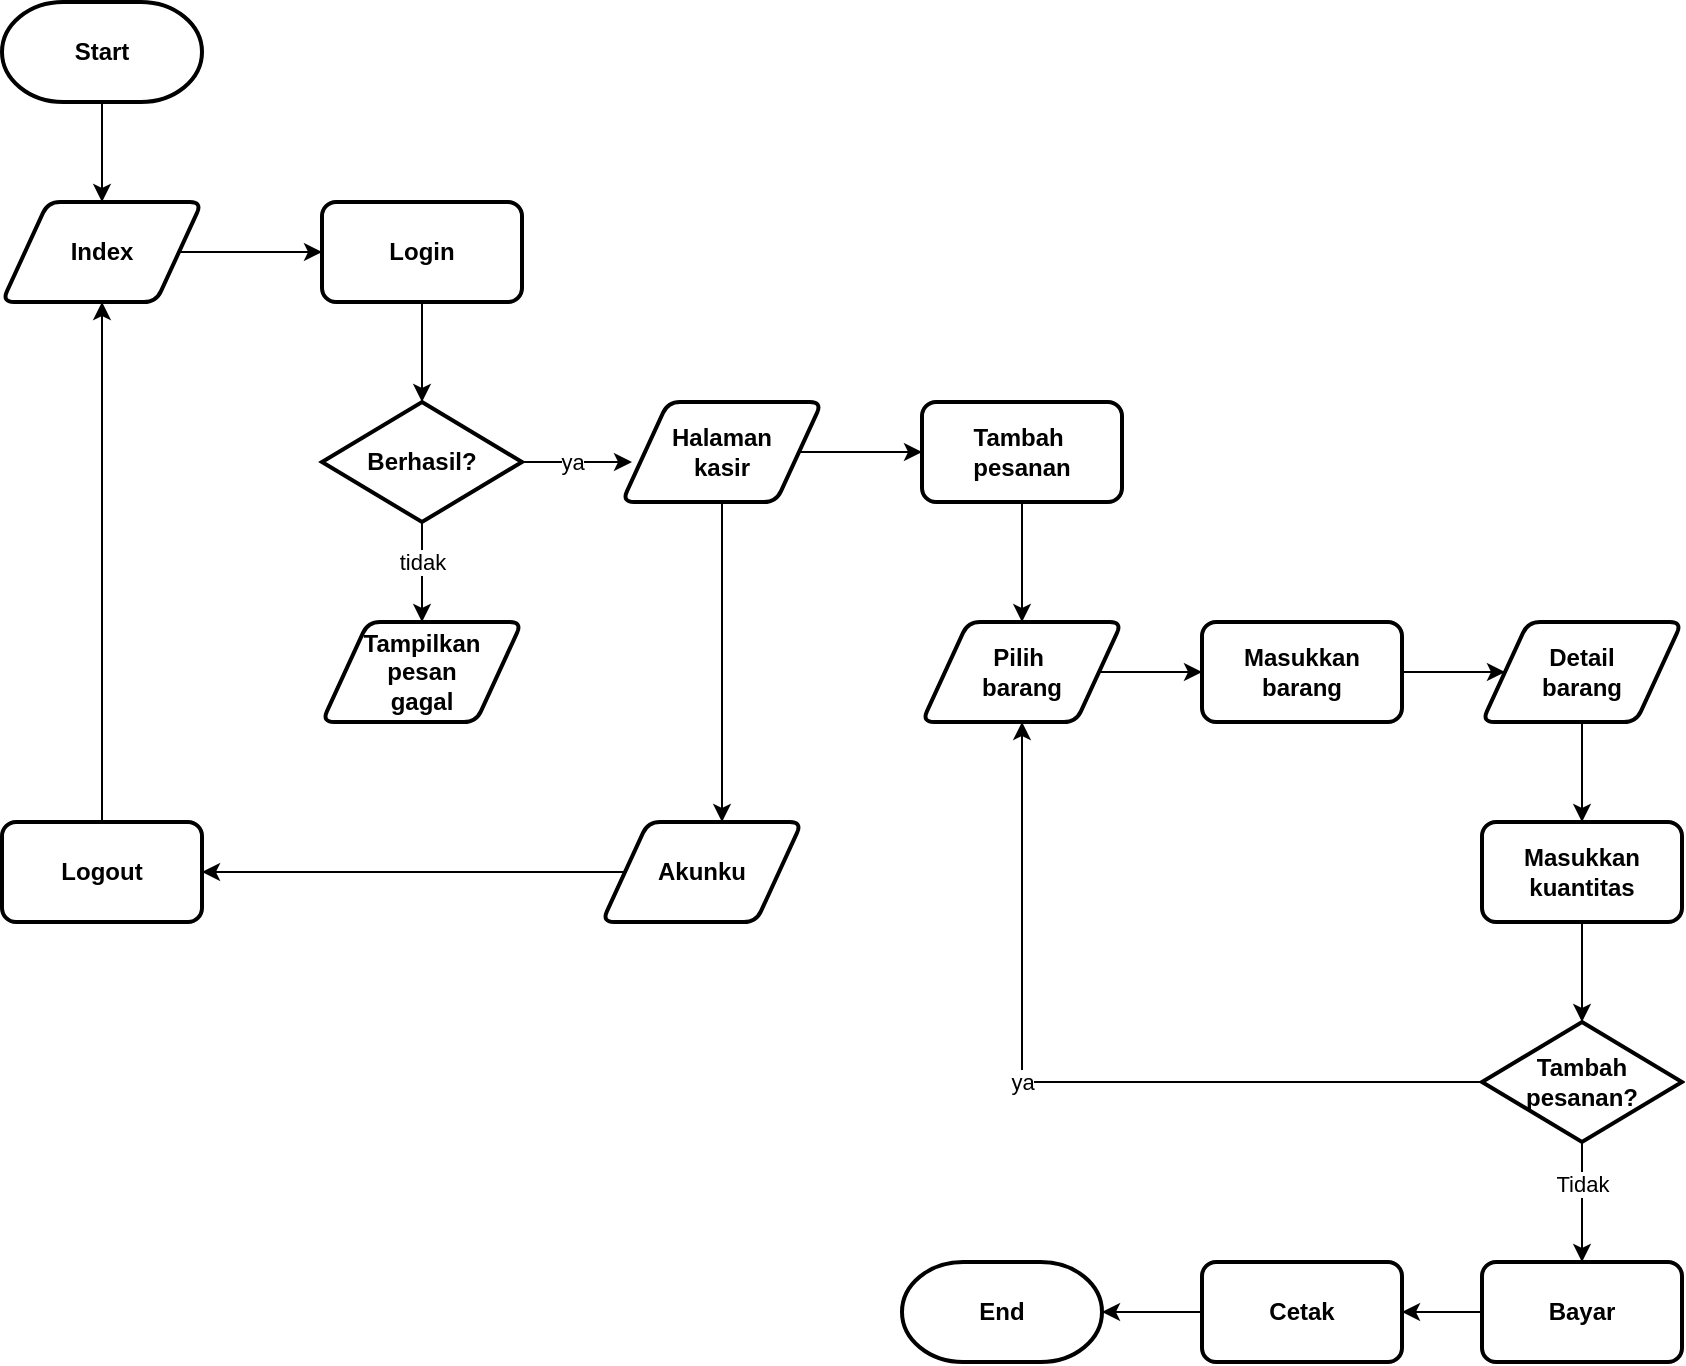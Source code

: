 <mxfile version="22.0.3" type="device">
  <diagram name="Page-1" id="m4SUSa0BbZjWB91ibq3K">
    <mxGraphModel dx="1098" dy="688" grid="1" gridSize="10" guides="1" tooltips="1" connect="1" arrows="1" fold="1" page="1" pageScale="1" pageWidth="850" pageHeight="1100" math="0" shadow="0">
      <root>
        <mxCell id="0" />
        <mxCell id="1" parent="0" />
        <mxCell id="5PGWAREgS4EiwPGCVfaD-17" style="edgeStyle=orthogonalEdgeStyle;rounded=0;orthogonalLoop=1;jettySize=auto;html=1;entryX=0.5;entryY=0;entryDx=0;entryDy=0;" edge="1" parent="1" source="5PGWAREgS4EiwPGCVfaD-1" target="5PGWAREgS4EiwPGCVfaD-2">
          <mxGeometry relative="1" as="geometry" />
        </mxCell>
        <mxCell id="5PGWAREgS4EiwPGCVfaD-1" value="&lt;b&gt;Start&lt;/b&gt;" style="strokeWidth=2;html=1;shape=mxgraph.flowchart.terminator;whiteSpace=wrap;" vertex="1" parent="1">
          <mxGeometry x="40" y="40" width="100" height="50" as="geometry" />
        </mxCell>
        <mxCell id="5PGWAREgS4EiwPGCVfaD-18" value="" style="edgeStyle=orthogonalEdgeStyle;rounded=0;orthogonalLoop=1;jettySize=auto;html=1;" edge="1" parent="1" source="5PGWAREgS4EiwPGCVfaD-2" target="5PGWAREgS4EiwPGCVfaD-3">
          <mxGeometry relative="1" as="geometry" />
        </mxCell>
        <mxCell id="5PGWAREgS4EiwPGCVfaD-2" value="&lt;b&gt;Index&lt;/b&gt;" style="shape=parallelogram;html=1;strokeWidth=2;perimeter=parallelogramPerimeter;whiteSpace=wrap;rounded=1;arcSize=12;size=0.23;" vertex="1" parent="1">
          <mxGeometry x="40" y="140" width="100" height="50" as="geometry" />
        </mxCell>
        <mxCell id="5PGWAREgS4EiwPGCVfaD-3" value="&lt;b&gt;Login&lt;/b&gt;" style="rounded=1;whiteSpace=wrap;html=1;absoluteArcSize=1;arcSize=14;strokeWidth=2;" vertex="1" parent="1">
          <mxGeometry x="200" y="140" width="100" height="50" as="geometry" />
        </mxCell>
        <mxCell id="5PGWAREgS4EiwPGCVfaD-21" style="edgeStyle=orthogonalEdgeStyle;rounded=0;orthogonalLoop=1;jettySize=auto;html=1;entryX=0.5;entryY=0;entryDx=0;entryDy=0;" edge="1" parent="1" source="5PGWAREgS4EiwPGCVfaD-4" target="5PGWAREgS4EiwPGCVfaD-9">
          <mxGeometry relative="1" as="geometry" />
        </mxCell>
        <mxCell id="5PGWAREgS4EiwPGCVfaD-31" value="tidak" style="edgeLabel;html=1;align=center;verticalAlign=middle;resizable=0;points=[];" vertex="1" connectable="0" parent="5PGWAREgS4EiwPGCVfaD-21">
          <mxGeometry x="-0.28" y="4" relative="1" as="geometry">
            <mxPoint x="-4" y="2" as="offset" />
          </mxGeometry>
        </mxCell>
        <mxCell id="5PGWAREgS4EiwPGCVfaD-4" value="&lt;b&gt;Berhasil?&lt;/b&gt;" style="strokeWidth=2;html=1;shape=mxgraph.flowchart.decision;whiteSpace=wrap;" vertex="1" parent="1">
          <mxGeometry x="200" y="240" width="100" height="60" as="geometry" />
        </mxCell>
        <mxCell id="5PGWAREgS4EiwPGCVfaD-24" style="edgeStyle=orthogonalEdgeStyle;rounded=0;orthogonalLoop=1;jettySize=auto;html=1;entryX=0;entryY=0.5;entryDx=0;entryDy=0;" edge="1" parent="1" source="5PGWAREgS4EiwPGCVfaD-6" target="5PGWAREgS4EiwPGCVfaD-8">
          <mxGeometry relative="1" as="geometry" />
        </mxCell>
        <mxCell id="5PGWAREgS4EiwPGCVfaD-6" value="&lt;b&gt;Halaman&lt;br&gt;kasir&lt;/b&gt;" style="shape=parallelogram;html=1;strokeWidth=2;perimeter=parallelogramPerimeter;whiteSpace=wrap;rounded=1;arcSize=12;size=0.23;" vertex="1" parent="1">
          <mxGeometry x="350" y="240" width="100" height="50" as="geometry" />
        </mxCell>
        <mxCell id="5PGWAREgS4EiwPGCVfaD-25" style="edgeStyle=orthogonalEdgeStyle;rounded=0;orthogonalLoop=1;jettySize=auto;html=1;entryX=0.5;entryY=0;entryDx=0;entryDy=0;" edge="1" parent="1" source="5PGWAREgS4EiwPGCVfaD-8" target="5PGWAREgS4EiwPGCVfaD-10">
          <mxGeometry relative="1" as="geometry" />
        </mxCell>
        <mxCell id="5PGWAREgS4EiwPGCVfaD-8" value="&lt;b&gt;Tambah&amp;nbsp;&lt;br&gt;pesanan&lt;/b&gt;" style="rounded=1;whiteSpace=wrap;html=1;absoluteArcSize=1;arcSize=14;strokeWidth=2;" vertex="1" parent="1">
          <mxGeometry x="500" y="240" width="100" height="50" as="geometry" />
        </mxCell>
        <mxCell id="5PGWAREgS4EiwPGCVfaD-9" value="&lt;b&gt;Tampilkan&lt;br&gt;pesan&lt;br&gt;gagal&lt;/b&gt;" style="shape=parallelogram;html=1;strokeWidth=2;perimeter=parallelogramPerimeter;whiteSpace=wrap;rounded=1;arcSize=12;size=0.23;" vertex="1" parent="1">
          <mxGeometry x="200" y="350" width="100" height="50" as="geometry" />
        </mxCell>
        <mxCell id="5PGWAREgS4EiwPGCVfaD-26" style="edgeStyle=orthogonalEdgeStyle;rounded=0;orthogonalLoop=1;jettySize=auto;html=1;entryX=0;entryY=0.5;entryDx=0;entryDy=0;" edge="1" parent="1" source="5PGWAREgS4EiwPGCVfaD-10" target="5PGWAREgS4EiwPGCVfaD-11">
          <mxGeometry relative="1" as="geometry" />
        </mxCell>
        <mxCell id="5PGWAREgS4EiwPGCVfaD-10" value="&lt;b&gt;Pilih&amp;nbsp;&lt;br&gt;barang&lt;/b&gt;" style="shape=parallelogram;html=1;strokeWidth=2;perimeter=parallelogramPerimeter;whiteSpace=wrap;rounded=1;arcSize=12;size=0.23;" vertex="1" parent="1">
          <mxGeometry x="500" y="350" width="100" height="50" as="geometry" />
        </mxCell>
        <mxCell id="5PGWAREgS4EiwPGCVfaD-27" style="edgeStyle=orthogonalEdgeStyle;rounded=0;orthogonalLoop=1;jettySize=auto;html=1;" edge="1" parent="1" source="5PGWAREgS4EiwPGCVfaD-11" target="5PGWAREgS4EiwPGCVfaD-12">
          <mxGeometry relative="1" as="geometry" />
        </mxCell>
        <mxCell id="5PGWAREgS4EiwPGCVfaD-11" value="&lt;b&gt;Masukkan&lt;br&gt;barang&lt;/b&gt;" style="rounded=1;whiteSpace=wrap;html=1;absoluteArcSize=1;arcSize=14;strokeWidth=2;" vertex="1" parent="1">
          <mxGeometry x="640" y="350" width="100" height="50" as="geometry" />
        </mxCell>
        <mxCell id="5PGWAREgS4EiwPGCVfaD-28" style="edgeStyle=orthogonalEdgeStyle;rounded=0;orthogonalLoop=1;jettySize=auto;html=1;entryX=0.5;entryY=0;entryDx=0;entryDy=0;" edge="1" parent="1" source="5PGWAREgS4EiwPGCVfaD-12" target="5PGWAREgS4EiwPGCVfaD-13">
          <mxGeometry relative="1" as="geometry" />
        </mxCell>
        <mxCell id="5PGWAREgS4EiwPGCVfaD-12" value="&lt;b&gt;Detail&lt;br&gt;barang&lt;/b&gt;" style="shape=parallelogram;html=1;strokeWidth=2;perimeter=parallelogramPerimeter;whiteSpace=wrap;rounded=1;arcSize=12;size=0.23;" vertex="1" parent="1">
          <mxGeometry x="780" y="350" width="100" height="50" as="geometry" />
        </mxCell>
        <mxCell id="5PGWAREgS4EiwPGCVfaD-13" value="&lt;b&gt;Masukkan&lt;br&gt;kuantitas&lt;/b&gt;" style="rounded=1;whiteSpace=wrap;html=1;absoluteArcSize=1;arcSize=14;strokeWidth=2;" vertex="1" parent="1">
          <mxGeometry x="780" y="450" width="100" height="50" as="geometry" />
        </mxCell>
        <mxCell id="5PGWAREgS4EiwPGCVfaD-30" style="edgeStyle=orthogonalEdgeStyle;rounded=0;orthogonalLoop=1;jettySize=auto;html=1;entryX=1;entryY=0.5;entryDx=0;entryDy=0;" edge="1" parent="1" source="5PGWAREgS4EiwPGCVfaD-14" target="5PGWAREgS4EiwPGCVfaD-15">
          <mxGeometry relative="1" as="geometry" />
        </mxCell>
        <mxCell id="5PGWAREgS4EiwPGCVfaD-14" value="&lt;b&gt;Akunku&lt;/b&gt;" style="shape=parallelogram;html=1;strokeWidth=2;perimeter=parallelogramPerimeter;whiteSpace=wrap;rounded=1;arcSize=12;size=0.23;" vertex="1" parent="1">
          <mxGeometry x="340" y="450" width="100" height="50" as="geometry" />
        </mxCell>
        <mxCell id="5PGWAREgS4EiwPGCVfaD-19" style="edgeStyle=orthogonalEdgeStyle;rounded=0;orthogonalLoop=1;jettySize=auto;html=1;entryX=0.5;entryY=1;entryDx=0;entryDy=0;" edge="1" parent="1" source="5PGWAREgS4EiwPGCVfaD-15" target="5PGWAREgS4EiwPGCVfaD-2">
          <mxGeometry relative="1" as="geometry" />
        </mxCell>
        <mxCell id="5PGWAREgS4EiwPGCVfaD-15" value="&lt;b&gt;Logout&lt;/b&gt;" style="rounded=1;whiteSpace=wrap;html=1;absoluteArcSize=1;arcSize=14;strokeWidth=2;" vertex="1" parent="1">
          <mxGeometry x="40" y="450" width="100" height="50" as="geometry" />
        </mxCell>
        <mxCell id="5PGWAREgS4EiwPGCVfaD-20" style="edgeStyle=orthogonalEdgeStyle;rounded=0;orthogonalLoop=1;jettySize=auto;html=1;entryX=0.5;entryY=0;entryDx=0;entryDy=0;entryPerimeter=0;" edge="1" parent="1" source="5PGWAREgS4EiwPGCVfaD-3" target="5PGWAREgS4EiwPGCVfaD-4">
          <mxGeometry relative="1" as="geometry" />
        </mxCell>
        <mxCell id="5PGWAREgS4EiwPGCVfaD-23" style="edgeStyle=orthogonalEdgeStyle;rounded=0;orthogonalLoop=1;jettySize=auto;html=1;entryX=0.05;entryY=0.6;entryDx=0;entryDy=0;entryPerimeter=0;" edge="1" parent="1" source="5PGWAREgS4EiwPGCVfaD-4" target="5PGWAREgS4EiwPGCVfaD-6">
          <mxGeometry relative="1" as="geometry" />
        </mxCell>
        <mxCell id="5PGWAREgS4EiwPGCVfaD-32" value="ya" style="edgeLabel;html=1;align=center;verticalAlign=middle;resizable=0;points=[];" vertex="1" connectable="0" parent="5PGWAREgS4EiwPGCVfaD-23">
          <mxGeometry x="-0.091" relative="1" as="geometry">
            <mxPoint as="offset" />
          </mxGeometry>
        </mxCell>
        <mxCell id="5PGWAREgS4EiwPGCVfaD-29" style="edgeStyle=orthogonalEdgeStyle;rounded=0;orthogonalLoop=1;jettySize=auto;html=1;entryX=0.6;entryY=0;entryDx=0;entryDy=0;entryPerimeter=0;" edge="1" parent="1" source="5PGWAREgS4EiwPGCVfaD-6" target="5PGWAREgS4EiwPGCVfaD-14">
          <mxGeometry relative="1" as="geometry" />
        </mxCell>
        <mxCell id="5PGWAREgS4EiwPGCVfaD-35" style="edgeStyle=orthogonalEdgeStyle;rounded=0;orthogonalLoop=1;jettySize=auto;html=1;entryX=0.5;entryY=1;entryDx=0;entryDy=0;" edge="1" parent="1" source="5PGWAREgS4EiwPGCVfaD-33" target="5PGWAREgS4EiwPGCVfaD-10">
          <mxGeometry relative="1" as="geometry" />
        </mxCell>
        <mxCell id="5PGWAREgS4EiwPGCVfaD-36" value="ya" style="edgeLabel;html=1;align=center;verticalAlign=middle;resizable=0;points=[];" vertex="1" connectable="0" parent="5PGWAREgS4EiwPGCVfaD-35">
          <mxGeometry x="0.098" y="-3" relative="1" as="geometry">
            <mxPoint x="-5" y="3" as="offset" />
          </mxGeometry>
        </mxCell>
        <mxCell id="5PGWAREgS4EiwPGCVfaD-41" style="edgeStyle=orthogonalEdgeStyle;rounded=0;orthogonalLoop=1;jettySize=auto;html=1;entryX=0.5;entryY=0;entryDx=0;entryDy=0;" edge="1" parent="1" source="5PGWAREgS4EiwPGCVfaD-33" target="5PGWAREgS4EiwPGCVfaD-37">
          <mxGeometry relative="1" as="geometry" />
        </mxCell>
        <mxCell id="5PGWAREgS4EiwPGCVfaD-44" value="Tidak" style="edgeLabel;html=1;align=center;verticalAlign=middle;resizable=0;points=[];" vertex="1" connectable="0" parent="5PGWAREgS4EiwPGCVfaD-41">
          <mxGeometry x="-0.3" relative="1" as="geometry">
            <mxPoint as="offset" />
          </mxGeometry>
        </mxCell>
        <mxCell id="5PGWAREgS4EiwPGCVfaD-33" value="&lt;b&gt;Tambah&lt;br&gt;pesanan?&lt;/b&gt;" style="strokeWidth=2;html=1;shape=mxgraph.flowchart.decision;whiteSpace=wrap;" vertex="1" parent="1">
          <mxGeometry x="780" y="550" width="100" height="60" as="geometry" />
        </mxCell>
        <mxCell id="5PGWAREgS4EiwPGCVfaD-34" style="edgeStyle=orthogonalEdgeStyle;rounded=0;orthogonalLoop=1;jettySize=auto;html=1;entryX=0.5;entryY=0;entryDx=0;entryDy=0;entryPerimeter=0;" edge="1" parent="1" source="5PGWAREgS4EiwPGCVfaD-13" target="5PGWAREgS4EiwPGCVfaD-33">
          <mxGeometry relative="1" as="geometry" />
        </mxCell>
        <mxCell id="5PGWAREgS4EiwPGCVfaD-42" style="edgeStyle=orthogonalEdgeStyle;rounded=0;orthogonalLoop=1;jettySize=auto;html=1;entryX=1;entryY=0.5;entryDx=0;entryDy=0;" edge="1" parent="1" source="5PGWAREgS4EiwPGCVfaD-37" target="5PGWAREgS4EiwPGCVfaD-38">
          <mxGeometry relative="1" as="geometry" />
        </mxCell>
        <mxCell id="5PGWAREgS4EiwPGCVfaD-37" value="&lt;b&gt;Bayar&lt;/b&gt;" style="rounded=1;whiteSpace=wrap;html=1;absoluteArcSize=1;arcSize=14;strokeWidth=2;" vertex="1" parent="1">
          <mxGeometry x="780" y="670" width="100" height="50" as="geometry" />
        </mxCell>
        <mxCell id="5PGWAREgS4EiwPGCVfaD-38" value="&lt;b&gt;Cetak&lt;/b&gt;" style="rounded=1;whiteSpace=wrap;html=1;absoluteArcSize=1;arcSize=14;strokeWidth=2;" vertex="1" parent="1">
          <mxGeometry x="640" y="670" width="100" height="50" as="geometry" />
        </mxCell>
        <mxCell id="5PGWAREgS4EiwPGCVfaD-39" value="&lt;b&gt;End&lt;/b&gt;" style="strokeWidth=2;html=1;shape=mxgraph.flowchart.terminator;whiteSpace=wrap;" vertex="1" parent="1">
          <mxGeometry x="490" y="670" width="100" height="50" as="geometry" />
        </mxCell>
        <mxCell id="5PGWAREgS4EiwPGCVfaD-43" style="edgeStyle=orthogonalEdgeStyle;rounded=0;orthogonalLoop=1;jettySize=auto;html=1;entryX=1;entryY=0.5;entryDx=0;entryDy=0;entryPerimeter=0;" edge="1" parent="1" source="5PGWAREgS4EiwPGCVfaD-38" target="5PGWAREgS4EiwPGCVfaD-39">
          <mxGeometry relative="1" as="geometry" />
        </mxCell>
      </root>
    </mxGraphModel>
  </diagram>
</mxfile>

